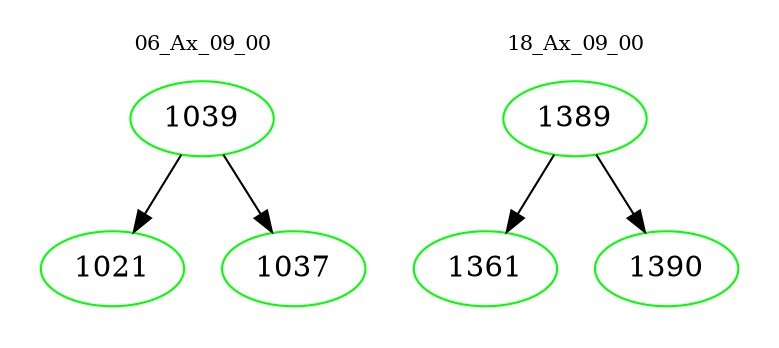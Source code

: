 digraph{
subgraph cluster_0 {
color = white
label = "06_Ax_09_00";
fontsize=10;
T0_1039 [label="1039", color="green"]
T0_1039 -> T0_1021 [color="black"]
T0_1021 [label="1021", color="green"]
T0_1039 -> T0_1037 [color="black"]
T0_1037 [label="1037", color="green"]
}
subgraph cluster_1 {
color = white
label = "18_Ax_09_00";
fontsize=10;
T1_1389 [label="1389", color="green"]
T1_1389 -> T1_1361 [color="black"]
T1_1361 [label="1361", color="green"]
T1_1389 -> T1_1390 [color="black"]
T1_1390 [label="1390", color="green"]
}
}
